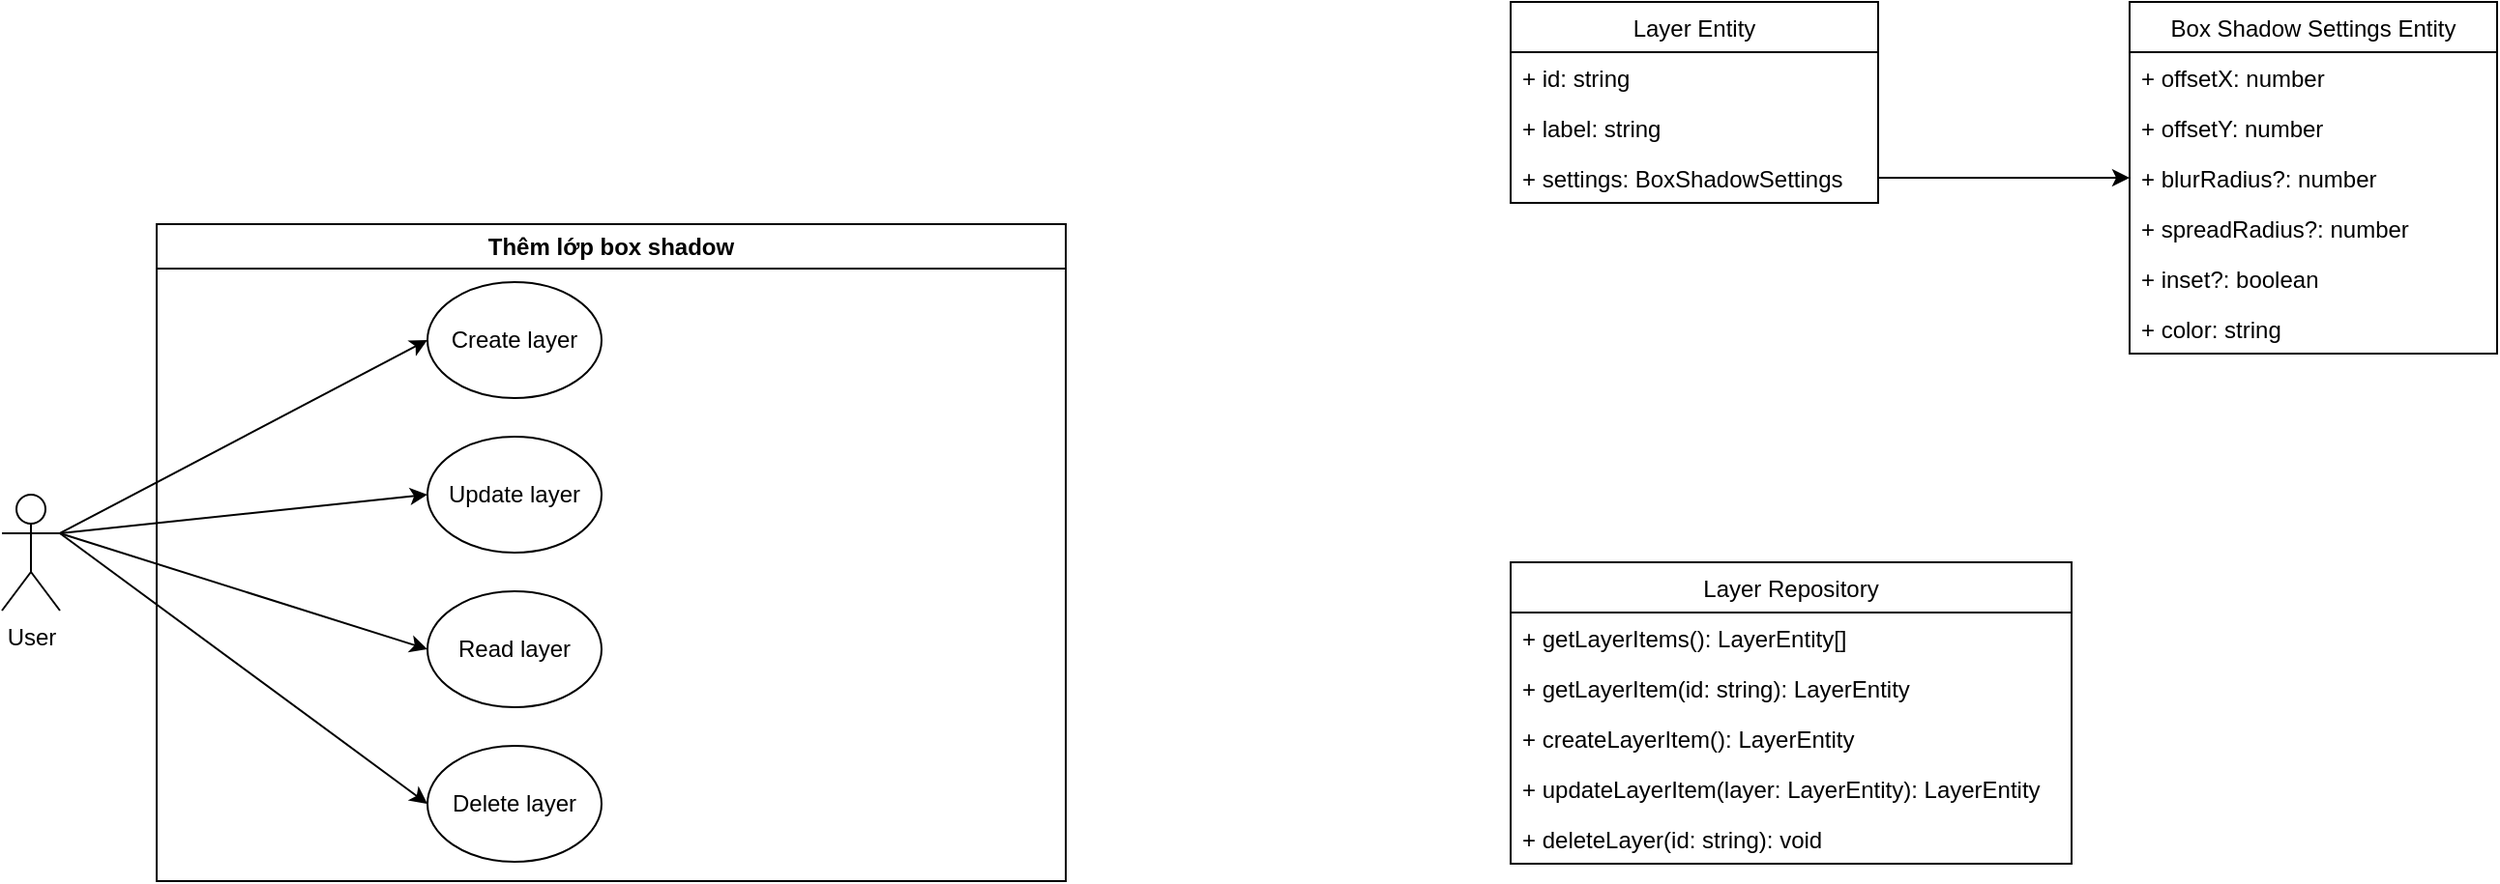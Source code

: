 <mxfile>
    <diagram id="f8fRbO22dQ2sBGOe1g8m" name="Page-1">
        <mxGraphModel dx="951" dy="751" grid="1" gridSize="10" guides="1" tooltips="1" connect="1" arrows="1" fold="1" page="1" pageScale="1" pageWidth="1400" pageHeight="850" math="0" shadow="0">
            <root>
                <mxCell id="0"/>
                <mxCell id="1" parent="0"/>
                <mxCell id="14" style="edgeStyle=none;html=1;exitX=1;exitY=0.333;exitDx=0;exitDy=0;exitPerimeter=0;entryX=0;entryY=0.5;entryDx=0;entryDy=0;" parent="1" source="2" target="6" edge="1">
                    <mxGeometry relative="1" as="geometry"/>
                </mxCell>
                <mxCell id="15" style="edgeStyle=none;html=1;exitX=1;exitY=0.333;exitDx=0;exitDy=0;exitPerimeter=0;entryX=0;entryY=0.5;entryDx=0;entryDy=0;" parent="1" source="2" target="11" edge="1">
                    <mxGeometry relative="1" as="geometry"/>
                </mxCell>
                <mxCell id="16" style="edgeStyle=none;html=1;exitX=1;exitY=0.333;exitDx=0;exitDy=0;exitPerimeter=0;entryX=0;entryY=0.5;entryDx=0;entryDy=0;" parent="1" source="2" target="12" edge="1">
                    <mxGeometry relative="1" as="geometry"/>
                </mxCell>
                <mxCell id="17" style="edgeStyle=none;html=1;exitX=1;exitY=0.333;exitDx=0;exitDy=0;exitPerimeter=0;entryX=0;entryY=0.5;entryDx=0;entryDy=0;" parent="1" source="2" target="13" edge="1">
                    <mxGeometry relative="1" as="geometry"/>
                </mxCell>
                <mxCell id="2" value="User" style="shape=umlActor;verticalLabelPosition=bottom;verticalAlign=top;html=1;outlineConnect=0;" parent="1" vertex="1">
                    <mxGeometry x="40" y="395" width="30" height="60" as="geometry"/>
                </mxCell>
                <mxCell id="5" value="Thêm lớp box shadow" style="swimlane;whiteSpace=wrap;html=1;" parent="1" vertex="1">
                    <mxGeometry x="120" y="255" width="470" height="340" as="geometry"/>
                </mxCell>
                <mxCell id="6" value="Create layer" style="ellipse;whiteSpace=wrap;html=1;" parent="5" vertex="1">
                    <mxGeometry x="140" y="30" width="90" height="60" as="geometry"/>
                </mxCell>
                <mxCell id="11" value="Update layer" style="ellipse;whiteSpace=wrap;html=1;" parent="5" vertex="1">
                    <mxGeometry x="140" y="110" width="90" height="60" as="geometry"/>
                </mxCell>
                <mxCell id="12" value="Read layer" style="ellipse;whiteSpace=wrap;html=1;" parent="5" vertex="1">
                    <mxGeometry x="140" y="190" width="90" height="60" as="geometry"/>
                </mxCell>
                <mxCell id="13" value="Delete layer" style="ellipse;whiteSpace=wrap;html=1;" parent="5" vertex="1">
                    <mxGeometry x="140" y="270" width="90" height="60" as="geometry"/>
                </mxCell>
                <mxCell id="32" value="Layer Entity" style="swimlane;fontStyle=0;childLayout=stackLayout;horizontal=1;startSize=26;fillColor=none;horizontalStack=0;resizeParent=1;resizeParentMax=0;resizeLast=0;collapsible=1;marginBottom=0;" parent="1" vertex="1">
                    <mxGeometry x="820" y="140" width="190" height="104" as="geometry"/>
                </mxCell>
                <mxCell id="33" value="+ id: string&#10;" style="text;strokeColor=none;fillColor=none;align=left;verticalAlign=top;spacingLeft=4;spacingRight=4;overflow=hidden;rotatable=0;points=[[0,0.5],[1,0.5]];portConstraint=eastwest;" parent="32" vertex="1">
                    <mxGeometry y="26" width="190" height="26" as="geometry"/>
                </mxCell>
                <mxCell id="34" value="+ label: string&#10;" style="text;strokeColor=none;fillColor=none;align=left;verticalAlign=top;spacingLeft=4;spacingRight=4;overflow=hidden;rotatable=0;points=[[0,0.5],[1,0.5]];portConstraint=eastwest;" parent="32" vertex="1">
                    <mxGeometry y="52" width="190" height="26" as="geometry"/>
                </mxCell>
                <mxCell id="35" value="+ settings: BoxShadowSettings" style="text;strokeColor=none;fillColor=none;align=left;verticalAlign=top;spacingLeft=4;spacingRight=4;overflow=hidden;rotatable=0;points=[[0,0.5],[1,0.5]];portConstraint=eastwest;" parent="32" vertex="1">
                    <mxGeometry y="78" width="190" height="26" as="geometry"/>
                </mxCell>
                <mxCell id="42" value="Box Shadow Settings Entity" style="swimlane;fontStyle=0;childLayout=stackLayout;horizontal=1;startSize=26;fillColor=none;horizontalStack=0;resizeParent=1;resizeParentMax=0;resizeLast=0;collapsible=1;marginBottom=0;" parent="1" vertex="1">
                    <mxGeometry x="1140" y="140" width="190" height="182" as="geometry"/>
                </mxCell>
                <mxCell id="43" value="+ offsetX: number&#10;" style="text;strokeColor=none;fillColor=none;align=left;verticalAlign=top;spacingLeft=4;spacingRight=4;overflow=hidden;rotatable=0;points=[[0,0.5],[1,0.5]];portConstraint=eastwest;" parent="42" vertex="1">
                    <mxGeometry y="26" width="190" height="26" as="geometry"/>
                </mxCell>
                <mxCell id="44" value="+ offsetY: number&#10;" style="text;strokeColor=none;fillColor=none;align=left;verticalAlign=top;spacingLeft=4;spacingRight=4;overflow=hidden;rotatable=0;points=[[0,0.5],[1,0.5]];portConstraint=eastwest;" parent="42" vertex="1">
                    <mxGeometry y="52" width="190" height="26" as="geometry"/>
                </mxCell>
                <mxCell id="45" value="+ blurRadius?: number" style="text;strokeColor=none;fillColor=none;align=left;verticalAlign=top;spacingLeft=4;spacingRight=4;overflow=hidden;rotatable=0;points=[[0,0.5],[1,0.5]];portConstraint=eastwest;" parent="42" vertex="1">
                    <mxGeometry y="78" width="190" height="26" as="geometry"/>
                </mxCell>
                <mxCell id="48" value="+ spreadRadius?: number" style="text;strokeColor=none;fillColor=none;align=left;verticalAlign=top;spacingLeft=4;spacingRight=4;overflow=hidden;rotatable=0;points=[[0,0.5],[1,0.5]];portConstraint=eastwest;" parent="42" vertex="1">
                    <mxGeometry y="104" width="190" height="26" as="geometry"/>
                </mxCell>
                <mxCell id="49" value="+ inset?: boolean" style="text;strokeColor=none;fillColor=none;align=left;verticalAlign=top;spacingLeft=4;spacingRight=4;overflow=hidden;rotatable=0;points=[[0,0.5],[1,0.5]];portConstraint=eastwest;" parent="42" vertex="1">
                    <mxGeometry y="130" width="190" height="26" as="geometry"/>
                </mxCell>
                <mxCell id="50" value="+ color: string" style="text;strokeColor=none;fillColor=none;align=left;verticalAlign=top;spacingLeft=4;spacingRight=4;overflow=hidden;rotatable=0;points=[[0,0.5],[1,0.5]];portConstraint=eastwest;" parent="42" vertex="1">
                    <mxGeometry y="156" width="190" height="26" as="geometry"/>
                </mxCell>
                <mxCell id="51" value="Layer Repository" style="swimlane;fontStyle=0;childLayout=stackLayout;horizontal=1;startSize=26;fillColor=none;horizontalStack=0;resizeParent=1;resizeParentMax=0;resizeLast=0;collapsible=1;marginBottom=0;" parent="1" vertex="1">
                    <mxGeometry x="820" y="430" width="290" height="156" as="geometry"/>
                </mxCell>
                <mxCell id="52" value="+ getLayerItems(): LayerEntity[]&#10;" style="text;strokeColor=none;fillColor=none;align=left;verticalAlign=top;spacingLeft=4;spacingRight=4;overflow=hidden;rotatable=0;points=[[0,0.5],[1,0.5]];portConstraint=eastwest;" parent="51" vertex="1">
                    <mxGeometry y="26" width="290" height="26" as="geometry"/>
                </mxCell>
                <mxCell id="53" value="+ getLayerItem(id: string): LayerEntity&#10;" style="text;strokeColor=none;fillColor=none;align=left;verticalAlign=top;spacingLeft=4;spacingRight=4;overflow=hidden;rotatable=0;points=[[0,0.5],[1,0.5]];portConstraint=eastwest;" parent="51" vertex="1">
                    <mxGeometry y="52" width="290" height="26" as="geometry"/>
                </mxCell>
                <mxCell id="54" value="+ createLayerItem(): LayerEntity" style="text;strokeColor=none;fillColor=none;align=left;verticalAlign=top;spacingLeft=4;spacingRight=4;overflow=hidden;rotatable=0;points=[[0,0.5],[1,0.5]];portConstraint=eastwest;" parent="51" vertex="1">
                    <mxGeometry y="78" width="290" height="26" as="geometry"/>
                </mxCell>
                <mxCell id="56" value="+ updateLayerItem(layer: LayerEntity): LayerEntity" style="text;strokeColor=none;fillColor=none;align=left;verticalAlign=top;spacingLeft=4;spacingRight=4;overflow=hidden;rotatable=0;points=[[0,0.5],[1,0.5]];portConstraint=eastwest;" parent="51" vertex="1">
                    <mxGeometry y="104" width="290" height="26" as="geometry"/>
                </mxCell>
                <mxCell id="58" value="+ deleteLayer(id: string): void" style="text;strokeColor=none;fillColor=none;align=left;verticalAlign=top;spacingLeft=4;spacingRight=4;overflow=hidden;rotatable=0;points=[[0,0.5],[1,0.5]];portConstraint=eastwest;" parent="51" vertex="1">
                    <mxGeometry y="130" width="290" height="26" as="geometry"/>
                </mxCell>
                <mxCell id="60" style="edgeStyle=none;html=1;exitX=1;exitY=0.5;exitDx=0;exitDy=0;entryX=0;entryY=0.5;entryDx=0;entryDy=0;" parent="1" source="35" target="45" edge="1">
                    <mxGeometry relative="1" as="geometry"/>
                </mxCell>
            </root>
        </mxGraphModel>
    </diagram>
</mxfile>